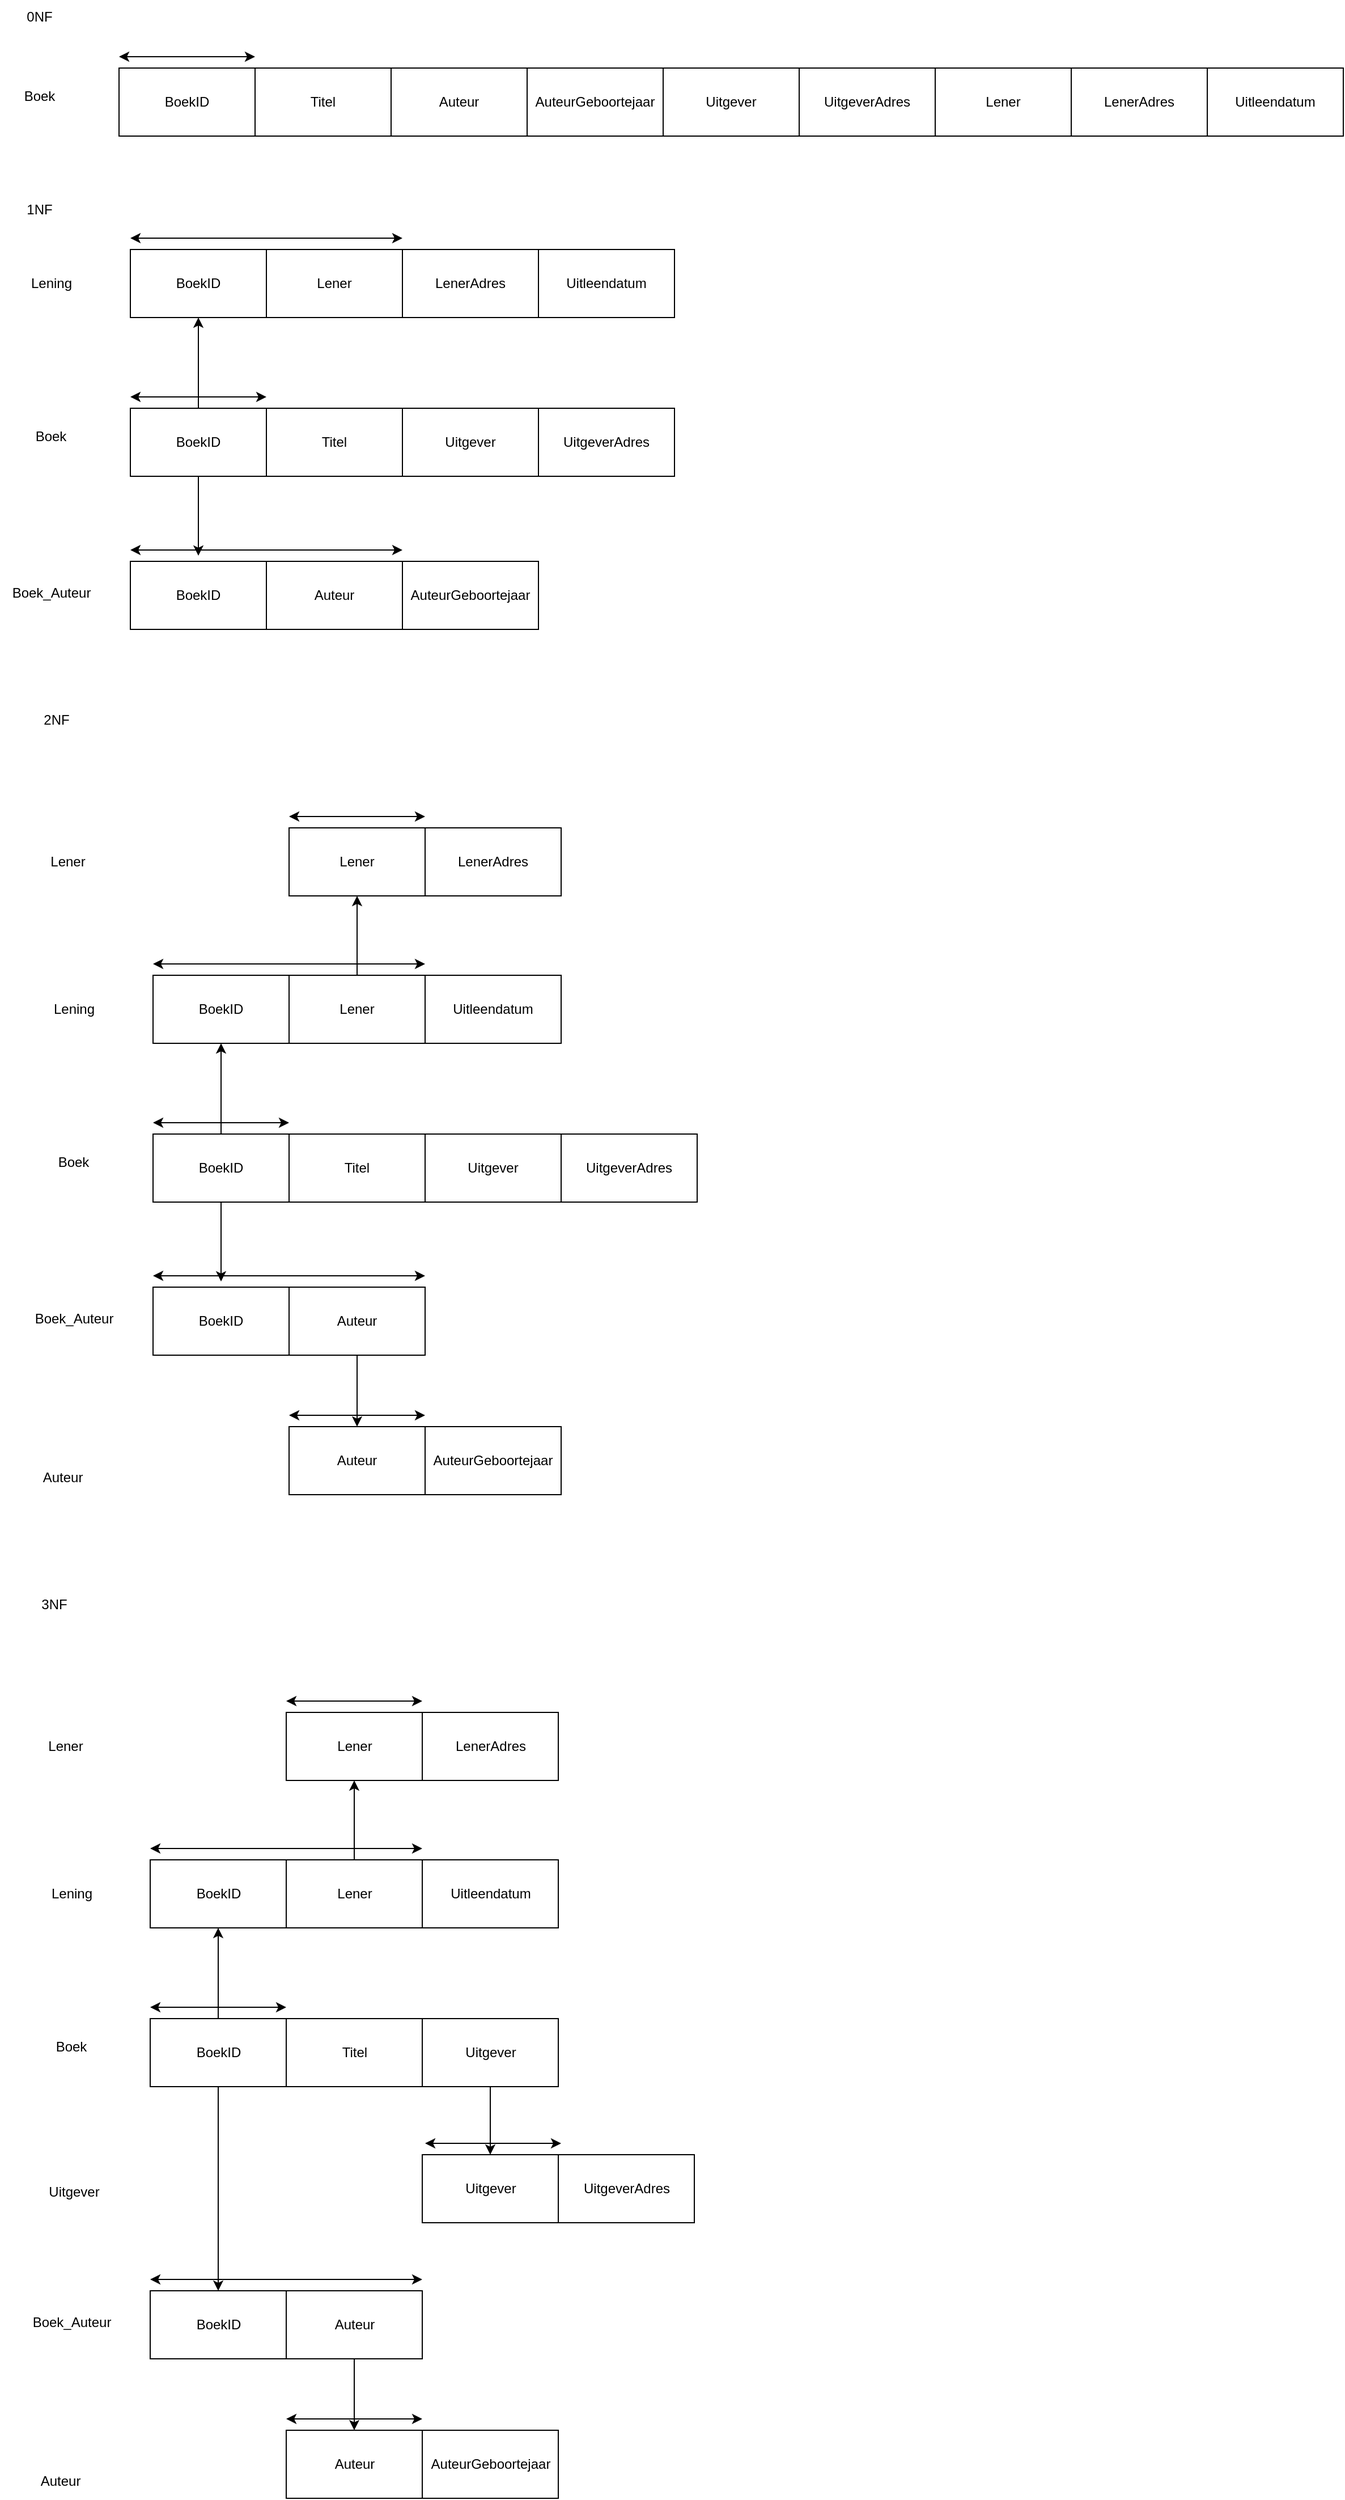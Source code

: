<mxfile version="28.1.2">
  <diagram name="Page-1" id="jCCvbZ4sklKdAlgP1G6j">
    <mxGraphModel dx="1281" dy="626" grid="1" gridSize="10" guides="1" tooltips="1" connect="1" arrows="1" fold="1" page="1" pageScale="1" pageWidth="850" pageHeight="1100" math="0" shadow="0">
      <root>
        <mxCell id="0" />
        <mxCell id="1" parent="0" />
        <mxCell id="tKDExkOav8Wvy1grO09F-1" value="0NF" style="text;html=1;align=center;verticalAlign=middle;whiteSpace=wrap;rounded=0;" vertex="1" parent="1">
          <mxGeometry x="40" y="30" width="60" height="30" as="geometry" />
        </mxCell>
        <mxCell id="tKDExkOav8Wvy1grO09F-2" value="Boek" style="text;html=1;align=center;verticalAlign=middle;whiteSpace=wrap;rounded=0;" vertex="1" parent="1">
          <mxGeometry x="40" y="100" width="60" height="30" as="geometry" />
        </mxCell>
        <mxCell id="tKDExkOav8Wvy1grO09F-3" value="BoekID" style="rounded=0;whiteSpace=wrap;html=1;" vertex="1" parent="1">
          <mxGeometry x="140" y="90" width="120" height="60" as="geometry" />
        </mxCell>
        <mxCell id="tKDExkOav8Wvy1grO09F-4" value="Titel" style="whiteSpace=wrap;html=1;" vertex="1" parent="1">
          <mxGeometry x="260" y="90" width="120" height="60" as="geometry" />
        </mxCell>
        <mxCell id="tKDExkOav8Wvy1grO09F-5" value="Auteur" style="whiteSpace=wrap;html=1;" vertex="1" parent="1">
          <mxGeometry x="380" y="90" width="120" height="60" as="geometry" />
        </mxCell>
        <mxCell id="tKDExkOav8Wvy1grO09F-6" value="AuteurGeboortejaar" style="rounded=0;whiteSpace=wrap;html=1;" vertex="1" parent="1">
          <mxGeometry x="500" y="90" width="120" height="60" as="geometry" />
        </mxCell>
        <mxCell id="tKDExkOav8Wvy1grO09F-7" value="Uitgever" style="whiteSpace=wrap;html=1;" vertex="1" parent="1">
          <mxGeometry x="620" y="90" width="120" height="60" as="geometry" />
        </mxCell>
        <mxCell id="tKDExkOav8Wvy1grO09F-10" value="UitgeverAdres" style="whiteSpace=wrap;html=1;" vertex="1" parent="1">
          <mxGeometry x="740" y="90" width="120" height="60" as="geometry" />
        </mxCell>
        <mxCell id="tKDExkOav8Wvy1grO09F-11" value="Lener" style="whiteSpace=wrap;html=1;" vertex="1" parent="1">
          <mxGeometry x="860" y="90" width="120" height="60" as="geometry" />
        </mxCell>
        <mxCell id="tKDExkOav8Wvy1grO09F-12" value="LenerAdres" style="rounded=0;whiteSpace=wrap;html=1;" vertex="1" parent="1">
          <mxGeometry x="980" y="90" width="120" height="60" as="geometry" />
        </mxCell>
        <mxCell id="tKDExkOav8Wvy1grO09F-13" value="Uitleendatum" style="rounded=0;whiteSpace=wrap;html=1;" vertex="1" parent="1">
          <mxGeometry x="1100" y="90" width="120" height="60" as="geometry" />
        </mxCell>
        <mxCell id="tKDExkOav8Wvy1grO09F-14" value="1NF" style="text;html=1;align=center;verticalAlign=middle;whiteSpace=wrap;rounded=0;" vertex="1" parent="1">
          <mxGeometry x="40" y="200" width="60" height="30" as="geometry" />
        </mxCell>
        <mxCell id="tKDExkOav8Wvy1grO09F-15" value="Boek" style="text;html=1;align=center;verticalAlign=middle;whiteSpace=wrap;rounded=0;" vertex="1" parent="1">
          <mxGeometry x="50" y="400" width="60" height="30" as="geometry" />
        </mxCell>
        <mxCell id="tKDExkOav8Wvy1grO09F-16" value="BoekID" style="rounded=0;whiteSpace=wrap;html=1;" vertex="1" parent="1">
          <mxGeometry x="150" y="390" width="120" height="60" as="geometry" />
        </mxCell>
        <mxCell id="tKDExkOav8Wvy1grO09F-17" value="Titel" style="whiteSpace=wrap;html=1;" vertex="1" parent="1">
          <mxGeometry x="270" y="390" width="120" height="60" as="geometry" />
        </mxCell>
        <mxCell id="tKDExkOav8Wvy1grO09F-18" value="Auteur" style="whiteSpace=wrap;html=1;" vertex="1" parent="1">
          <mxGeometry x="270" y="525" width="120" height="60" as="geometry" />
        </mxCell>
        <mxCell id="tKDExkOav8Wvy1grO09F-19" value="AuteurGeboortejaar" style="rounded=0;whiteSpace=wrap;html=1;" vertex="1" parent="1">
          <mxGeometry x="390" y="525" width="120" height="60" as="geometry" />
        </mxCell>
        <mxCell id="tKDExkOav8Wvy1grO09F-20" value="Uitgever" style="whiteSpace=wrap;html=1;" vertex="1" parent="1">
          <mxGeometry x="390" y="390" width="120" height="60" as="geometry" />
        </mxCell>
        <mxCell id="tKDExkOav8Wvy1grO09F-21" value="UitgeverAdres" style="whiteSpace=wrap;html=1;" vertex="1" parent="1">
          <mxGeometry x="510" y="390" width="120" height="60" as="geometry" />
        </mxCell>
        <mxCell id="tKDExkOav8Wvy1grO09F-22" value="Lener" style="whiteSpace=wrap;html=1;" vertex="1" parent="1">
          <mxGeometry x="270" y="250" width="120" height="60" as="geometry" />
        </mxCell>
        <mxCell id="tKDExkOav8Wvy1grO09F-23" value="LenerAdres" style="rounded=0;whiteSpace=wrap;html=1;" vertex="1" parent="1">
          <mxGeometry x="390" y="250" width="120" height="60" as="geometry" />
        </mxCell>
        <mxCell id="tKDExkOav8Wvy1grO09F-24" value="Uitleendatum" style="rounded=0;whiteSpace=wrap;html=1;" vertex="1" parent="1">
          <mxGeometry x="510" y="250" width="120" height="60" as="geometry" />
        </mxCell>
        <mxCell id="tKDExkOav8Wvy1grO09F-25" value="" style="endArrow=classic;startArrow=classic;html=1;rounded=0;" edge="1" parent="1">
          <mxGeometry width="50" height="50" relative="1" as="geometry">
            <mxPoint x="140" y="80" as="sourcePoint" />
            <mxPoint x="260" y="80" as="targetPoint" />
          </mxGeometry>
        </mxCell>
        <mxCell id="tKDExkOav8Wvy1grO09F-26" value="" style="endArrow=classic;startArrow=classic;html=1;rounded=0;" edge="1" parent="1">
          <mxGeometry width="50" height="50" relative="1" as="geometry">
            <mxPoint x="150" y="380" as="sourcePoint" />
            <mxPoint x="270" y="380" as="targetPoint" />
          </mxGeometry>
        </mxCell>
        <mxCell id="tKDExkOav8Wvy1grO09F-27" value="BoekID" style="rounded=0;whiteSpace=wrap;html=1;" vertex="1" parent="1">
          <mxGeometry x="150" y="525" width="120" height="60" as="geometry" />
        </mxCell>
        <mxCell id="tKDExkOav8Wvy1grO09F-28" value="BoekID" style="rounded=0;whiteSpace=wrap;html=1;" vertex="1" parent="1">
          <mxGeometry x="150" y="250" width="120" height="60" as="geometry" />
        </mxCell>
        <mxCell id="tKDExkOav8Wvy1grO09F-29" value="" style="endArrow=classic;startArrow=classic;html=1;rounded=0;" edge="1" parent="1">
          <mxGeometry width="50" height="50" relative="1" as="geometry">
            <mxPoint x="150" y="240" as="sourcePoint" />
            <mxPoint x="390" y="240" as="targetPoint" />
          </mxGeometry>
        </mxCell>
        <mxCell id="tKDExkOav8Wvy1grO09F-30" value="" style="endArrow=classic;startArrow=classic;html=1;rounded=0;" edge="1" parent="1">
          <mxGeometry width="50" height="50" relative="1" as="geometry">
            <mxPoint x="150" y="515" as="sourcePoint" />
            <mxPoint x="390" y="515" as="targetPoint" />
          </mxGeometry>
        </mxCell>
        <mxCell id="tKDExkOav8Wvy1grO09F-31" value="" style="endArrow=classic;html=1;rounded=0;exitX=0.5;exitY=0;exitDx=0;exitDy=0;entryX=0.5;entryY=1;entryDx=0;entryDy=0;" edge="1" parent="1" source="tKDExkOav8Wvy1grO09F-16" target="tKDExkOav8Wvy1grO09F-28">
          <mxGeometry width="50" height="50" relative="1" as="geometry">
            <mxPoint x="230" y="360" as="sourcePoint" />
            <mxPoint x="280" y="310" as="targetPoint" />
          </mxGeometry>
        </mxCell>
        <mxCell id="tKDExkOav8Wvy1grO09F-32" value="" style="endArrow=classic;html=1;rounded=0;exitX=0.5;exitY=1;exitDx=0;exitDy=0;" edge="1" parent="1" source="tKDExkOav8Wvy1grO09F-16">
          <mxGeometry width="50" height="50" relative="1" as="geometry">
            <mxPoint x="60" y="540" as="sourcePoint" />
            <mxPoint x="210" y="520" as="targetPoint" />
          </mxGeometry>
        </mxCell>
        <mxCell id="tKDExkOav8Wvy1grO09F-33" value="Lening" style="text;html=1;align=center;verticalAlign=middle;resizable=0;points=[];autosize=1;strokeColor=none;fillColor=none;" vertex="1" parent="1">
          <mxGeometry x="50" y="265" width="60" height="30" as="geometry" />
        </mxCell>
        <mxCell id="tKDExkOav8Wvy1grO09F-34" value="Boek_Auteur" style="text;html=1;align=center;verticalAlign=middle;resizable=0;points=[];autosize=1;strokeColor=none;fillColor=none;" vertex="1" parent="1">
          <mxGeometry x="35" y="538" width="90" height="30" as="geometry" />
        </mxCell>
        <mxCell id="tKDExkOav8Wvy1grO09F-35" value="2NF" style="text;html=1;align=center;verticalAlign=middle;whiteSpace=wrap;rounded=0;" vertex="1" parent="1">
          <mxGeometry x="55" y="650" width="60" height="30" as="geometry" />
        </mxCell>
        <mxCell id="tKDExkOav8Wvy1grO09F-36" value="Boek" style="text;html=1;align=center;verticalAlign=middle;whiteSpace=wrap;rounded=0;" vertex="1" parent="1">
          <mxGeometry x="70" y="1040" width="60" height="30" as="geometry" />
        </mxCell>
        <mxCell id="tKDExkOav8Wvy1grO09F-37" value="BoekID" style="rounded=0;whiteSpace=wrap;html=1;" vertex="1" parent="1">
          <mxGeometry x="170" y="1030" width="120" height="60" as="geometry" />
        </mxCell>
        <mxCell id="tKDExkOav8Wvy1grO09F-38" value="Titel" style="whiteSpace=wrap;html=1;" vertex="1" parent="1">
          <mxGeometry x="290" y="1030" width="120" height="60" as="geometry" />
        </mxCell>
        <mxCell id="tKDExkOav8Wvy1grO09F-39" value="Auteur" style="whiteSpace=wrap;html=1;" vertex="1" parent="1">
          <mxGeometry x="290" y="1165" width="120" height="60" as="geometry" />
        </mxCell>
        <mxCell id="tKDExkOav8Wvy1grO09F-40" value="AuteurGeboortejaar" style="rounded=0;whiteSpace=wrap;html=1;" vertex="1" parent="1">
          <mxGeometry x="410" y="1288" width="120" height="60" as="geometry" />
        </mxCell>
        <mxCell id="tKDExkOav8Wvy1grO09F-41" value="Uitgever" style="whiteSpace=wrap;html=1;" vertex="1" parent="1">
          <mxGeometry x="410" y="1030" width="120" height="60" as="geometry" />
        </mxCell>
        <mxCell id="tKDExkOav8Wvy1grO09F-42" value="UitgeverAdres" style="whiteSpace=wrap;html=1;" vertex="1" parent="1">
          <mxGeometry x="530" y="1030" width="120" height="60" as="geometry" />
        </mxCell>
        <mxCell id="tKDExkOav8Wvy1grO09F-43" value="Lener" style="whiteSpace=wrap;html=1;" vertex="1" parent="1">
          <mxGeometry x="290" y="890" width="120" height="60" as="geometry" />
        </mxCell>
        <mxCell id="tKDExkOav8Wvy1grO09F-44" value="LenerAdres" style="rounded=0;whiteSpace=wrap;html=1;" vertex="1" parent="1">
          <mxGeometry x="410" y="760" width="120" height="60" as="geometry" />
        </mxCell>
        <mxCell id="tKDExkOav8Wvy1grO09F-45" value="Uitleendatum" style="rounded=0;whiteSpace=wrap;html=1;" vertex="1" parent="1">
          <mxGeometry x="410" y="890" width="120" height="60" as="geometry" />
        </mxCell>
        <mxCell id="tKDExkOav8Wvy1grO09F-46" value="" style="endArrow=classic;startArrow=classic;html=1;rounded=0;" edge="1" parent="1">
          <mxGeometry width="50" height="50" relative="1" as="geometry">
            <mxPoint x="170" y="1020" as="sourcePoint" />
            <mxPoint x="290" y="1020" as="targetPoint" />
          </mxGeometry>
        </mxCell>
        <mxCell id="tKDExkOav8Wvy1grO09F-47" value="BoekID" style="rounded=0;whiteSpace=wrap;html=1;" vertex="1" parent="1">
          <mxGeometry x="170" y="1165" width="120" height="60" as="geometry" />
        </mxCell>
        <mxCell id="tKDExkOav8Wvy1grO09F-48" value="BoekID" style="rounded=0;whiteSpace=wrap;html=1;" vertex="1" parent="1">
          <mxGeometry x="170" y="890" width="120" height="60" as="geometry" />
        </mxCell>
        <mxCell id="tKDExkOav8Wvy1grO09F-49" value="" style="endArrow=classic;startArrow=classic;html=1;rounded=0;" edge="1" parent="1">
          <mxGeometry width="50" height="50" relative="1" as="geometry">
            <mxPoint x="170" y="880" as="sourcePoint" />
            <mxPoint x="410" y="880" as="targetPoint" />
          </mxGeometry>
        </mxCell>
        <mxCell id="tKDExkOav8Wvy1grO09F-50" value="" style="endArrow=classic;startArrow=classic;html=1;rounded=0;" edge="1" parent="1">
          <mxGeometry width="50" height="50" relative="1" as="geometry">
            <mxPoint x="170" y="1155" as="sourcePoint" />
            <mxPoint x="410" y="1155" as="targetPoint" />
          </mxGeometry>
        </mxCell>
        <mxCell id="tKDExkOav8Wvy1grO09F-51" value="" style="endArrow=classic;html=1;rounded=0;exitX=0.5;exitY=0;exitDx=0;exitDy=0;entryX=0.5;entryY=1;entryDx=0;entryDy=0;" edge="1" parent="1" source="tKDExkOav8Wvy1grO09F-37" target="tKDExkOav8Wvy1grO09F-48">
          <mxGeometry width="50" height="50" relative="1" as="geometry">
            <mxPoint x="250" y="1000" as="sourcePoint" />
            <mxPoint x="300" y="950" as="targetPoint" />
          </mxGeometry>
        </mxCell>
        <mxCell id="tKDExkOav8Wvy1grO09F-52" value="" style="endArrow=classic;html=1;rounded=0;exitX=0.5;exitY=1;exitDx=0;exitDy=0;" edge="1" parent="1" source="tKDExkOav8Wvy1grO09F-37">
          <mxGeometry width="50" height="50" relative="1" as="geometry">
            <mxPoint x="80" y="1180" as="sourcePoint" />
            <mxPoint x="230" y="1160" as="targetPoint" />
          </mxGeometry>
        </mxCell>
        <mxCell id="tKDExkOav8Wvy1grO09F-53" value="Lening" style="text;html=1;align=center;verticalAlign=middle;resizable=0;points=[];autosize=1;strokeColor=none;fillColor=none;" vertex="1" parent="1">
          <mxGeometry x="70" y="905" width="60" height="30" as="geometry" />
        </mxCell>
        <mxCell id="tKDExkOav8Wvy1grO09F-54" value="Boek_Auteur" style="text;html=1;align=center;verticalAlign=middle;resizable=0;points=[];autosize=1;strokeColor=none;fillColor=none;" vertex="1" parent="1">
          <mxGeometry x="55" y="1178" width="90" height="30" as="geometry" />
        </mxCell>
        <mxCell id="tKDExkOav8Wvy1grO09F-55" value="Lener" style="whiteSpace=wrap;html=1;" vertex="1" parent="1">
          <mxGeometry x="290" y="760" width="120" height="60" as="geometry" />
        </mxCell>
        <mxCell id="tKDExkOav8Wvy1grO09F-56" value="" style="endArrow=classic;startArrow=classic;html=1;rounded=0;" edge="1" parent="1">
          <mxGeometry width="50" height="50" relative="1" as="geometry">
            <mxPoint x="290" y="750" as="sourcePoint" />
            <mxPoint x="410" y="750" as="targetPoint" />
          </mxGeometry>
        </mxCell>
        <mxCell id="tKDExkOav8Wvy1grO09F-57" value="" style="endArrow=classic;html=1;rounded=0;exitX=0.5;exitY=0;exitDx=0;exitDy=0;entryX=0.5;entryY=1;entryDx=0;entryDy=0;" edge="1" parent="1" source="tKDExkOav8Wvy1grO09F-43" target="tKDExkOav8Wvy1grO09F-55">
          <mxGeometry width="50" height="50" relative="1" as="geometry">
            <mxPoint x="470" y="900" as="sourcePoint" />
            <mxPoint x="520" y="850" as="targetPoint" />
          </mxGeometry>
        </mxCell>
        <mxCell id="tKDExkOav8Wvy1grO09F-59" value="Lener" style="text;html=1;align=center;verticalAlign=middle;whiteSpace=wrap;rounded=0;" vertex="1" parent="1">
          <mxGeometry x="65" y="775" width="60" height="30" as="geometry" />
        </mxCell>
        <mxCell id="tKDExkOav8Wvy1grO09F-60" value="Auteur" style="whiteSpace=wrap;html=1;" vertex="1" parent="1">
          <mxGeometry x="290" y="1288" width="120" height="60" as="geometry" />
        </mxCell>
        <mxCell id="tKDExkOav8Wvy1grO09F-61" value="" style="endArrow=classic;startArrow=classic;html=1;rounded=0;" edge="1" parent="1">
          <mxGeometry width="50" height="50" relative="1" as="geometry">
            <mxPoint x="290" y="1278" as="sourcePoint" />
            <mxPoint x="410" y="1278" as="targetPoint" />
          </mxGeometry>
        </mxCell>
        <mxCell id="tKDExkOav8Wvy1grO09F-62" value="Auteur" style="text;html=1;align=center;verticalAlign=middle;resizable=0;points=[];autosize=1;strokeColor=none;fillColor=none;" vertex="1" parent="1">
          <mxGeometry x="60" y="1318" width="60" height="30" as="geometry" />
        </mxCell>
        <mxCell id="tKDExkOav8Wvy1grO09F-63" value="" style="endArrow=classic;html=1;rounded=0;exitX=0.5;exitY=1;exitDx=0;exitDy=0;entryX=0.5;entryY=0;entryDx=0;entryDy=0;" edge="1" parent="1" source="tKDExkOav8Wvy1grO09F-39" target="tKDExkOav8Wvy1grO09F-60">
          <mxGeometry width="50" height="50" relative="1" as="geometry">
            <mxPoint x="420" y="1260" as="sourcePoint" />
            <mxPoint x="470" y="1210" as="targetPoint" />
          </mxGeometry>
        </mxCell>
        <mxCell id="tKDExkOav8Wvy1grO09F-64" value="3NF" style="text;html=1;align=center;verticalAlign=middle;whiteSpace=wrap;rounded=0;" vertex="1" parent="1">
          <mxGeometry x="52.5" y="1430" width="60" height="30" as="geometry" />
        </mxCell>
        <mxCell id="tKDExkOav8Wvy1grO09F-65" value="Boek" style="text;html=1;align=center;verticalAlign=middle;whiteSpace=wrap;rounded=0;" vertex="1" parent="1">
          <mxGeometry x="67.5" y="1820" width="60" height="30" as="geometry" />
        </mxCell>
        <mxCell id="tKDExkOav8Wvy1grO09F-66" value="BoekID" style="rounded=0;whiteSpace=wrap;html=1;" vertex="1" parent="1">
          <mxGeometry x="167.5" y="1810" width="120" height="60" as="geometry" />
        </mxCell>
        <mxCell id="tKDExkOav8Wvy1grO09F-67" value="Titel" style="whiteSpace=wrap;html=1;" vertex="1" parent="1">
          <mxGeometry x="287.5" y="1810" width="120" height="60" as="geometry" />
        </mxCell>
        <mxCell id="tKDExkOav8Wvy1grO09F-68" value="Auteur" style="whiteSpace=wrap;html=1;" vertex="1" parent="1">
          <mxGeometry x="287.5" y="2050" width="120" height="60" as="geometry" />
        </mxCell>
        <mxCell id="tKDExkOav8Wvy1grO09F-69" value="AuteurGeboortejaar" style="rounded=0;whiteSpace=wrap;html=1;" vertex="1" parent="1">
          <mxGeometry x="407.5" y="2173" width="120" height="60" as="geometry" />
        </mxCell>
        <mxCell id="tKDExkOav8Wvy1grO09F-70" value="Uitgever" style="whiteSpace=wrap;html=1;" vertex="1" parent="1">
          <mxGeometry x="407.5" y="1810" width="120" height="60" as="geometry" />
        </mxCell>
        <mxCell id="tKDExkOav8Wvy1grO09F-71" value="UitgeverAdres" style="whiteSpace=wrap;html=1;" vertex="1" parent="1">
          <mxGeometry x="527.5" y="1930" width="120" height="60" as="geometry" />
        </mxCell>
        <mxCell id="tKDExkOav8Wvy1grO09F-72" value="Lener" style="whiteSpace=wrap;html=1;" vertex="1" parent="1">
          <mxGeometry x="287.5" y="1670" width="120" height="60" as="geometry" />
        </mxCell>
        <mxCell id="tKDExkOav8Wvy1grO09F-73" value="LenerAdres" style="rounded=0;whiteSpace=wrap;html=1;" vertex="1" parent="1">
          <mxGeometry x="407.5" y="1540" width="120" height="60" as="geometry" />
        </mxCell>
        <mxCell id="tKDExkOav8Wvy1grO09F-74" value="Uitleendatum" style="rounded=0;whiteSpace=wrap;html=1;" vertex="1" parent="1">
          <mxGeometry x="407.5" y="1670" width="120" height="60" as="geometry" />
        </mxCell>
        <mxCell id="tKDExkOav8Wvy1grO09F-75" value="" style="endArrow=classic;startArrow=classic;html=1;rounded=0;" edge="1" parent="1">
          <mxGeometry width="50" height="50" relative="1" as="geometry">
            <mxPoint x="167.5" y="1800" as="sourcePoint" />
            <mxPoint x="287.5" y="1800" as="targetPoint" />
          </mxGeometry>
        </mxCell>
        <mxCell id="tKDExkOav8Wvy1grO09F-76" value="BoekID" style="rounded=0;whiteSpace=wrap;html=1;" vertex="1" parent="1">
          <mxGeometry x="167.5" y="2050" width="120" height="60" as="geometry" />
        </mxCell>
        <mxCell id="tKDExkOav8Wvy1grO09F-77" value="BoekID" style="rounded=0;whiteSpace=wrap;html=1;" vertex="1" parent="1">
          <mxGeometry x="167.5" y="1670" width="120" height="60" as="geometry" />
        </mxCell>
        <mxCell id="tKDExkOav8Wvy1grO09F-78" value="" style="endArrow=classic;startArrow=classic;html=1;rounded=0;" edge="1" parent="1">
          <mxGeometry width="50" height="50" relative="1" as="geometry">
            <mxPoint x="167.5" y="1660" as="sourcePoint" />
            <mxPoint x="407.5" y="1660" as="targetPoint" />
          </mxGeometry>
        </mxCell>
        <mxCell id="tKDExkOav8Wvy1grO09F-79" value="" style="endArrow=classic;startArrow=classic;html=1;rounded=0;" edge="1" parent="1">
          <mxGeometry width="50" height="50" relative="1" as="geometry">
            <mxPoint x="167.5" y="2040" as="sourcePoint" />
            <mxPoint x="407.5" y="2040" as="targetPoint" />
          </mxGeometry>
        </mxCell>
        <mxCell id="tKDExkOav8Wvy1grO09F-80" value="" style="endArrow=classic;html=1;rounded=0;exitX=0.5;exitY=0;exitDx=0;exitDy=0;entryX=0.5;entryY=1;entryDx=0;entryDy=0;" edge="1" parent="1" source="tKDExkOav8Wvy1grO09F-66" target="tKDExkOav8Wvy1grO09F-77">
          <mxGeometry width="50" height="50" relative="1" as="geometry">
            <mxPoint x="247.5" y="1780" as="sourcePoint" />
            <mxPoint x="297.5" y="1730" as="targetPoint" />
          </mxGeometry>
        </mxCell>
        <mxCell id="tKDExkOav8Wvy1grO09F-81" value="" style="endArrow=classic;html=1;rounded=0;exitX=0.5;exitY=1;exitDx=0;exitDy=0;entryX=0.5;entryY=0;entryDx=0;entryDy=0;" edge="1" parent="1" source="tKDExkOav8Wvy1grO09F-66" target="tKDExkOav8Wvy1grO09F-76">
          <mxGeometry width="50" height="50" relative="1" as="geometry">
            <mxPoint x="77.5" y="1960" as="sourcePoint" />
            <mxPoint x="227.5" y="1940" as="targetPoint" />
          </mxGeometry>
        </mxCell>
        <mxCell id="tKDExkOav8Wvy1grO09F-82" value="Lening" style="text;html=1;align=center;verticalAlign=middle;resizable=0;points=[];autosize=1;strokeColor=none;fillColor=none;" vertex="1" parent="1">
          <mxGeometry x="67.5" y="1685" width="60" height="30" as="geometry" />
        </mxCell>
        <mxCell id="tKDExkOav8Wvy1grO09F-83" value="Boek_Auteur" style="text;html=1;align=center;verticalAlign=middle;resizable=0;points=[];autosize=1;strokeColor=none;fillColor=none;" vertex="1" parent="1">
          <mxGeometry x="52.5" y="2063" width="90" height="30" as="geometry" />
        </mxCell>
        <mxCell id="tKDExkOav8Wvy1grO09F-84" value="Lener" style="whiteSpace=wrap;html=1;" vertex="1" parent="1">
          <mxGeometry x="287.5" y="1540" width="120" height="60" as="geometry" />
        </mxCell>
        <mxCell id="tKDExkOav8Wvy1grO09F-85" value="" style="endArrow=classic;startArrow=classic;html=1;rounded=0;" edge="1" parent="1">
          <mxGeometry width="50" height="50" relative="1" as="geometry">
            <mxPoint x="287.5" y="1530" as="sourcePoint" />
            <mxPoint x="407.5" y="1530" as="targetPoint" />
          </mxGeometry>
        </mxCell>
        <mxCell id="tKDExkOav8Wvy1grO09F-86" value="" style="endArrow=classic;html=1;rounded=0;exitX=0.5;exitY=0;exitDx=0;exitDy=0;entryX=0.5;entryY=1;entryDx=0;entryDy=0;" edge="1" parent="1" source="tKDExkOav8Wvy1grO09F-72" target="tKDExkOav8Wvy1grO09F-84">
          <mxGeometry width="50" height="50" relative="1" as="geometry">
            <mxPoint x="467.5" y="1680" as="sourcePoint" />
            <mxPoint x="517.5" y="1630" as="targetPoint" />
          </mxGeometry>
        </mxCell>
        <mxCell id="tKDExkOav8Wvy1grO09F-87" value="Lener" style="text;html=1;align=center;verticalAlign=middle;whiteSpace=wrap;rounded=0;" vertex="1" parent="1">
          <mxGeometry x="62.5" y="1555" width="60" height="30" as="geometry" />
        </mxCell>
        <mxCell id="tKDExkOav8Wvy1grO09F-88" value="Auteur" style="whiteSpace=wrap;html=1;" vertex="1" parent="1">
          <mxGeometry x="287.5" y="2173" width="120" height="60" as="geometry" />
        </mxCell>
        <mxCell id="tKDExkOav8Wvy1grO09F-89" value="" style="endArrow=classic;startArrow=classic;html=1;rounded=0;" edge="1" parent="1">
          <mxGeometry width="50" height="50" relative="1" as="geometry">
            <mxPoint x="287.5" y="2163" as="sourcePoint" />
            <mxPoint x="407.5" y="2163" as="targetPoint" />
          </mxGeometry>
        </mxCell>
        <mxCell id="tKDExkOav8Wvy1grO09F-90" value="Auteur" style="text;html=1;align=center;verticalAlign=middle;resizable=0;points=[];autosize=1;strokeColor=none;fillColor=none;" vertex="1" parent="1">
          <mxGeometry x="57.5" y="2203" width="60" height="30" as="geometry" />
        </mxCell>
        <mxCell id="tKDExkOav8Wvy1grO09F-91" value="" style="endArrow=classic;html=1;rounded=0;exitX=0.5;exitY=1;exitDx=0;exitDy=0;entryX=0.5;entryY=0;entryDx=0;entryDy=0;" edge="1" parent="1" source="tKDExkOav8Wvy1grO09F-68" target="tKDExkOav8Wvy1grO09F-88">
          <mxGeometry width="50" height="50" relative="1" as="geometry">
            <mxPoint x="417.5" y="2145" as="sourcePoint" />
            <mxPoint x="467.5" y="2095" as="targetPoint" />
          </mxGeometry>
        </mxCell>
        <mxCell id="tKDExkOav8Wvy1grO09F-92" value="Uitgever" style="whiteSpace=wrap;html=1;" vertex="1" parent="1">
          <mxGeometry x="407.5" y="1930" width="120" height="60" as="geometry" />
        </mxCell>
        <mxCell id="tKDExkOav8Wvy1grO09F-93" value="" style="endArrow=classic;startArrow=classic;html=1;rounded=0;" edge="1" parent="1">
          <mxGeometry width="50" height="50" relative="1" as="geometry">
            <mxPoint x="410" y="1920" as="sourcePoint" />
            <mxPoint x="530" y="1920" as="targetPoint" />
          </mxGeometry>
        </mxCell>
        <mxCell id="tKDExkOav8Wvy1grO09F-94" value="" style="endArrow=classic;html=1;rounded=0;exitX=0.5;exitY=1;exitDx=0;exitDy=0;entryX=0.5;entryY=0;entryDx=0;entryDy=0;" edge="1" parent="1" source="tKDExkOav8Wvy1grO09F-70" target="tKDExkOav8Wvy1grO09F-92">
          <mxGeometry width="50" height="50" relative="1" as="geometry">
            <mxPoint x="570" y="1900" as="sourcePoint" />
            <mxPoint x="620" y="1850" as="targetPoint" />
          </mxGeometry>
        </mxCell>
        <mxCell id="tKDExkOav8Wvy1grO09F-95" value="Uitgever" style="text;html=1;align=center;verticalAlign=middle;resizable=0;points=[];autosize=1;strokeColor=none;fillColor=none;" vertex="1" parent="1">
          <mxGeometry x="65" y="1948" width="70" height="30" as="geometry" />
        </mxCell>
      </root>
    </mxGraphModel>
  </diagram>
</mxfile>
